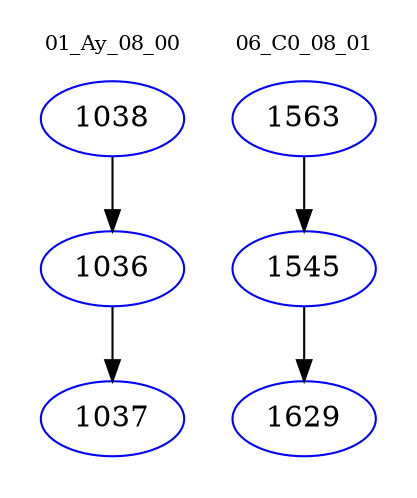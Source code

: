 digraph{
subgraph cluster_0 {
color = white
label = "01_Ay_08_00";
fontsize=10;
T0_1038 [label="1038", color="blue"]
T0_1038 -> T0_1036 [color="black"]
T0_1036 [label="1036", color="blue"]
T0_1036 -> T0_1037 [color="black"]
T0_1037 [label="1037", color="blue"]
}
subgraph cluster_1 {
color = white
label = "06_C0_08_01";
fontsize=10;
T1_1563 [label="1563", color="blue"]
T1_1563 -> T1_1545 [color="black"]
T1_1545 [label="1545", color="blue"]
T1_1545 -> T1_1629 [color="black"]
T1_1629 [label="1629", color="blue"]
}
}
